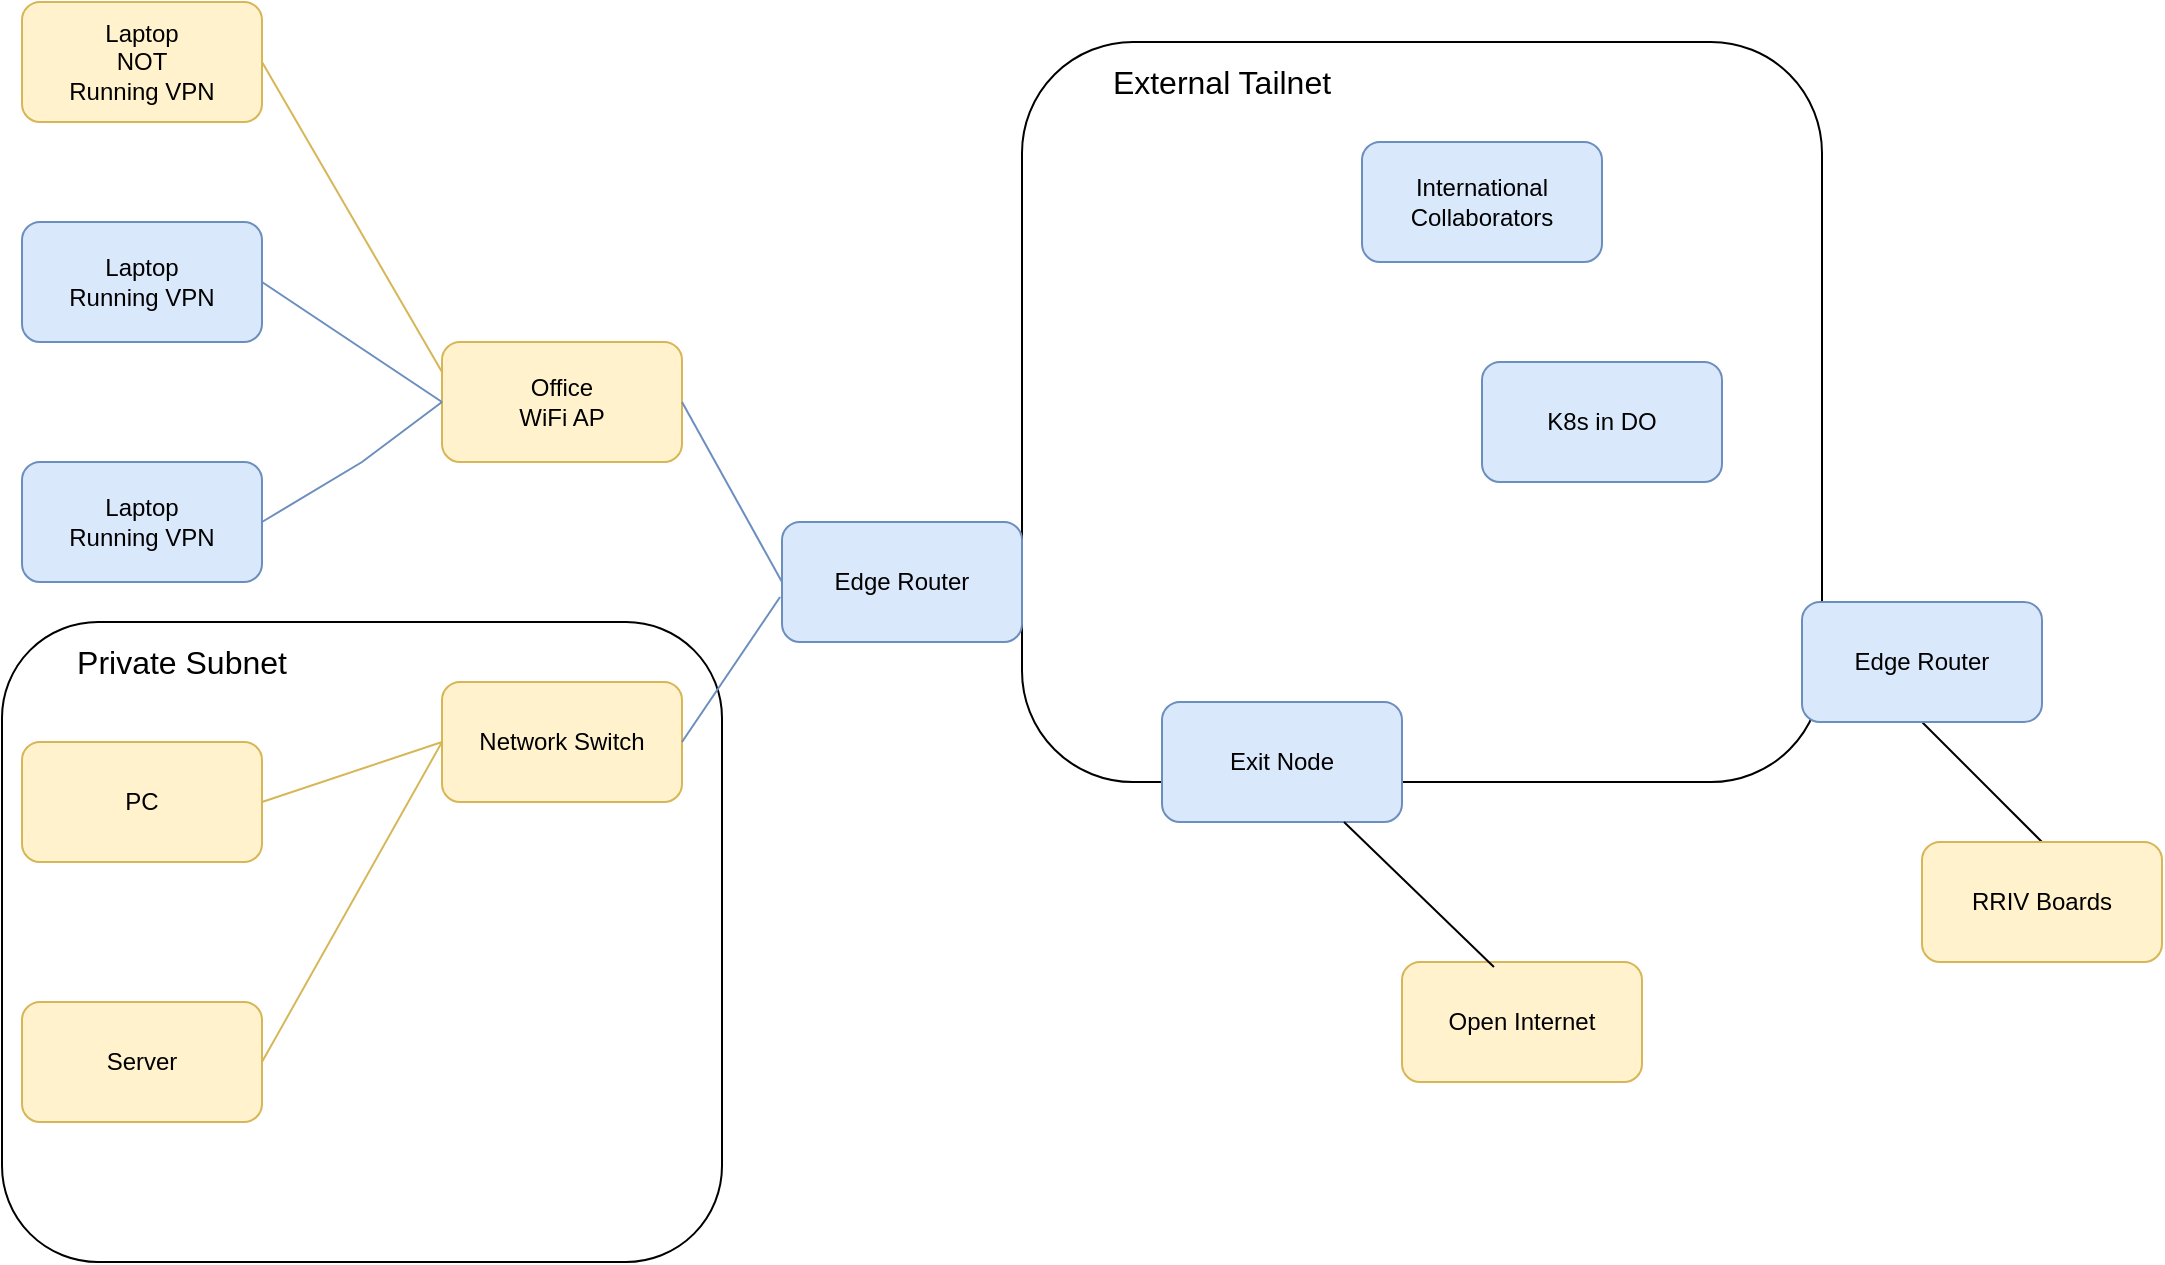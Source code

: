 <mxfile version="26.2.14">
  <diagram name="Page-1" id="k5yzBwlb5C6gMiQDsxoa">
    <mxGraphModel dx="1457" dy="1142" grid="1" gridSize="10" guides="1" tooltips="1" connect="1" arrows="1" fold="1" page="1" pageScale="1" pageWidth="850" pageHeight="1100" math="0" shadow="0">
      <root>
        <mxCell id="0" />
        <mxCell id="1" parent="0" />
        <mxCell id="gNDXgYlEA8s39l7E3UoO-28" value="" style="rounded=1;whiteSpace=wrap;html=1;" vertex="1" parent="1">
          <mxGeometry x="610" y="90" width="400" height="370" as="geometry" />
        </mxCell>
        <mxCell id="gNDXgYlEA8s39l7E3UoO-26" value="" style="rounded=1;whiteSpace=wrap;html=1;" vertex="1" parent="1">
          <mxGeometry x="100" y="380" width="360" height="320" as="geometry" />
        </mxCell>
        <mxCell id="gNDXgYlEA8s39l7E3UoO-1" value="Laptop&lt;br&gt;Running VPN" style="rounded=1;whiteSpace=wrap;html=1;fillColor=#dae8fc;strokeColor=#6c8ebf;" vertex="1" parent="1">
          <mxGeometry x="110" y="180" width="120" height="60" as="geometry" />
        </mxCell>
        <mxCell id="gNDXgYlEA8s39l7E3UoO-2" value="Laptop &lt;br&gt;Running VPN" style="rounded=1;whiteSpace=wrap;html=1;fillColor=#dae8fc;strokeColor=#6c8ebf;" vertex="1" parent="1">
          <mxGeometry x="110" y="300" width="120" height="60" as="geometry" />
        </mxCell>
        <mxCell id="gNDXgYlEA8s39l7E3UoO-3" value="PC" style="rounded=1;whiteSpace=wrap;html=1;fillColor=#fff2cc;strokeColor=#d6b656;" vertex="1" parent="1">
          <mxGeometry x="110" y="440" width="120" height="60" as="geometry" />
        </mxCell>
        <mxCell id="gNDXgYlEA8s39l7E3UoO-4" value="Office &lt;br&gt;WiFi AP" style="rounded=1;whiteSpace=wrap;html=1;fillColor=#fff2cc;strokeColor=#d6b656;" vertex="1" parent="1">
          <mxGeometry x="320" y="240" width="120" height="60" as="geometry" />
        </mxCell>
        <mxCell id="gNDXgYlEA8s39l7E3UoO-5" value="Network Switch" style="rounded=1;whiteSpace=wrap;html=1;fillColor=#fff2cc;strokeColor=#d6b656;" vertex="1" parent="1">
          <mxGeometry x="320" y="410" width="120" height="60" as="geometry" />
        </mxCell>
        <mxCell id="gNDXgYlEA8s39l7E3UoO-6" value="Edge Router" style="rounded=1;whiteSpace=wrap;html=1;fillColor=#dae8fc;strokeColor=#6c8ebf;" vertex="1" parent="1">
          <mxGeometry x="490" y="330" width="120" height="60" as="geometry" />
        </mxCell>
        <mxCell id="gNDXgYlEA8s39l7E3UoO-7" value="" style="endArrow=none;html=1;rounded=0;entryX=0;entryY=0.5;entryDx=0;entryDy=0;fillColor=#dae8fc;strokeColor=#6c8ebf;" edge="1" parent="1" target="gNDXgYlEA8s39l7E3UoO-4">
          <mxGeometry width="50" height="50" relative="1" as="geometry">
            <mxPoint x="230" y="210" as="sourcePoint" />
            <mxPoint x="310" y="260" as="targetPoint" />
          </mxGeometry>
        </mxCell>
        <mxCell id="gNDXgYlEA8s39l7E3UoO-8" value="" style="endArrow=none;html=1;rounded=0;entryX=0;entryY=0.5;entryDx=0;entryDy=0;exitX=1;exitY=0.5;exitDx=0;exitDy=0;fillColor=#dae8fc;strokeColor=#6c8ebf;" edge="1" parent="1" source="gNDXgYlEA8s39l7E3UoO-2" target="gNDXgYlEA8s39l7E3UoO-4">
          <mxGeometry width="50" height="50" relative="1" as="geometry">
            <mxPoint x="240" y="220" as="sourcePoint" />
            <mxPoint x="330" y="280" as="targetPoint" />
            <Array as="points">
              <mxPoint x="280" y="300" />
            </Array>
          </mxGeometry>
        </mxCell>
        <mxCell id="gNDXgYlEA8s39l7E3UoO-9" value="" style="endArrow=none;html=1;rounded=0;entryX=0;entryY=0.5;entryDx=0;entryDy=0;exitX=1;exitY=0.5;exitDx=0;exitDy=0;fillColor=#fff2cc;strokeColor=#d6b656;" edge="1" parent="1" target="gNDXgYlEA8s39l7E3UoO-5">
          <mxGeometry width="50" height="50" relative="1" as="geometry">
            <mxPoint x="230" y="470" as="sourcePoint" />
            <mxPoint x="320" y="410" as="targetPoint" />
          </mxGeometry>
        </mxCell>
        <mxCell id="gNDXgYlEA8s39l7E3UoO-10" value="" style="endArrow=none;html=1;rounded=0;entryX=1;entryY=0.5;entryDx=0;entryDy=0;exitX=0;exitY=0.5;exitDx=0;exitDy=0;fillColor=#dae8fc;strokeColor=#6c8ebf;" edge="1" parent="1" source="gNDXgYlEA8s39l7E3UoO-6" target="gNDXgYlEA8s39l7E3UoO-4">
          <mxGeometry width="50" height="50" relative="1" as="geometry">
            <mxPoint x="240" y="340" as="sourcePoint" />
            <mxPoint x="330" y="280" as="targetPoint" />
            <Array as="points" />
          </mxGeometry>
        </mxCell>
        <mxCell id="gNDXgYlEA8s39l7E3UoO-11" value="" style="endArrow=none;html=1;rounded=0;entryX=1;entryY=0.5;entryDx=0;entryDy=0;exitX=-0.008;exitY=0.625;exitDx=0;exitDy=0;exitPerimeter=0;fillColor=#dae8fc;strokeColor=#6c8ebf;" edge="1" parent="1" source="gNDXgYlEA8s39l7E3UoO-6" target="gNDXgYlEA8s39l7E3UoO-5">
          <mxGeometry width="50" height="50" relative="1" as="geometry">
            <mxPoint x="500" y="370" as="sourcePoint" />
            <mxPoint x="450" y="280" as="targetPoint" />
            <Array as="points" />
          </mxGeometry>
        </mxCell>
        <mxCell id="gNDXgYlEA8s39l7E3UoO-12" value="Server" style="rounded=1;whiteSpace=wrap;html=1;fillColor=#fff2cc;strokeColor=#d6b656;" vertex="1" parent="1">
          <mxGeometry x="110" y="570" width="120" height="60" as="geometry" />
        </mxCell>
        <mxCell id="gNDXgYlEA8s39l7E3UoO-13" value="" style="endArrow=none;html=1;rounded=0;entryX=0;entryY=0.5;entryDx=0;entryDy=0;exitX=1;exitY=0.5;exitDx=0;exitDy=0;fillColor=#fff2cc;strokeColor=#d6b656;" edge="1" parent="1" source="gNDXgYlEA8s39l7E3UoO-12" target="gNDXgYlEA8s39l7E3UoO-5">
          <mxGeometry width="50" height="50" relative="1" as="geometry">
            <mxPoint x="240" y="480" as="sourcePoint" />
            <mxPoint x="330" y="450" as="targetPoint" />
          </mxGeometry>
        </mxCell>
        <mxCell id="gNDXgYlEA8s39l7E3UoO-14" value="K8s in DO" style="rounded=1;whiteSpace=wrap;html=1;fillColor=#dae8fc;strokeColor=#6c8ebf;" vertex="1" parent="1">
          <mxGeometry x="840" y="250" width="120" height="60" as="geometry" />
        </mxCell>
        <mxCell id="gNDXgYlEA8s39l7E3UoO-15" value="Open Internet" style="rounded=1;whiteSpace=wrap;html=1;fillColor=#fff2cc;strokeColor=#d6b656;" vertex="1" parent="1">
          <mxGeometry x="800" y="550" width="120" height="60" as="geometry" />
        </mxCell>
        <mxCell id="gNDXgYlEA8s39l7E3UoO-18" value="International Collaborators" style="rounded=1;whiteSpace=wrap;html=1;fillColor=#dae8fc;strokeColor=#6c8ebf;" vertex="1" parent="1">
          <mxGeometry x="780" y="140" width="120" height="60" as="geometry" />
        </mxCell>
        <mxCell id="gNDXgYlEA8s39l7E3UoO-20" value="Exit Node" style="rounded=1;whiteSpace=wrap;html=1;fillColor=#dae8fc;strokeColor=#6c8ebf;" vertex="1" parent="1">
          <mxGeometry x="680" y="420" width="120" height="60" as="geometry" />
        </mxCell>
        <mxCell id="gNDXgYlEA8s39l7E3UoO-22" value="Laptop&lt;br&gt;NOT&lt;br&gt;Running VPN" style="rounded=1;whiteSpace=wrap;html=1;fillColor=#fff2cc;strokeColor=#d6b656;" vertex="1" parent="1">
          <mxGeometry x="110" y="70" width="120" height="60" as="geometry" />
        </mxCell>
        <mxCell id="gNDXgYlEA8s39l7E3UoO-24" value="" style="endArrow=none;html=1;rounded=0;entryX=0;entryY=0.25;entryDx=0;entryDy=0;fillColor=#fff2cc;strokeColor=#d6b656;" edge="1" parent="1" target="gNDXgYlEA8s39l7E3UoO-4">
          <mxGeometry width="50" height="50" relative="1" as="geometry">
            <mxPoint x="230" y="100" as="sourcePoint" />
            <mxPoint x="280" y="50" as="targetPoint" />
          </mxGeometry>
        </mxCell>
        <mxCell id="gNDXgYlEA8s39l7E3UoO-27" value="Private Subnet" style="text;html=1;align=center;verticalAlign=middle;whiteSpace=wrap;rounded=0;fontSize=16;" vertex="1" parent="1">
          <mxGeometry x="120" y="390" width="140" height="20" as="geometry" />
        </mxCell>
        <mxCell id="gNDXgYlEA8s39l7E3UoO-29" value="External Tailnet" style="text;html=1;align=center;verticalAlign=middle;whiteSpace=wrap;rounded=0;fontSize=16;" vertex="1" parent="1">
          <mxGeometry x="640" y="100" width="140" height="20" as="geometry" />
        </mxCell>
        <mxCell id="gNDXgYlEA8s39l7E3UoO-30" style="rounded=0;orthogonalLoop=1;jettySize=auto;html=1;entryX=0.383;entryY=0.042;entryDx=0;entryDy=0;entryPerimeter=0;endArrow=none;startFill=0;" edge="1" parent="1" source="gNDXgYlEA8s39l7E3UoO-20" target="gNDXgYlEA8s39l7E3UoO-15">
          <mxGeometry relative="1" as="geometry" />
        </mxCell>
        <mxCell id="gNDXgYlEA8s39l7E3UoO-33" style="rounded=0;orthogonalLoop=1;jettySize=auto;html=1;exitX=0.5;exitY=0;exitDx=0;exitDy=0;entryX=0.5;entryY=1;entryDx=0;entryDy=0;endArrow=none;startFill=0;" edge="1" parent="1" source="gNDXgYlEA8s39l7E3UoO-31" target="gNDXgYlEA8s39l7E3UoO-32">
          <mxGeometry relative="1" as="geometry" />
        </mxCell>
        <mxCell id="gNDXgYlEA8s39l7E3UoO-31" value="RRIV Boards" style="rounded=1;whiteSpace=wrap;html=1;fillColor=#fff2cc;strokeColor=#d6b656;" vertex="1" parent="1">
          <mxGeometry x="1060" y="490" width="120" height="60" as="geometry" />
        </mxCell>
        <mxCell id="gNDXgYlEA8s39l7E3UoO-32" value="Edge Router" style="rounded=1;whiteSpace=wrap;html=1;fillColor=#dae8fc;strokeColor=#6c8ebf;" vertex="1" parent="1">
          <mxGeometry x="1000" y="370" width="120" height="60" as="geometry" />
        </mxCell>
      </root>
    </mxGraphModel>
  </diagram>
</mxfile>
